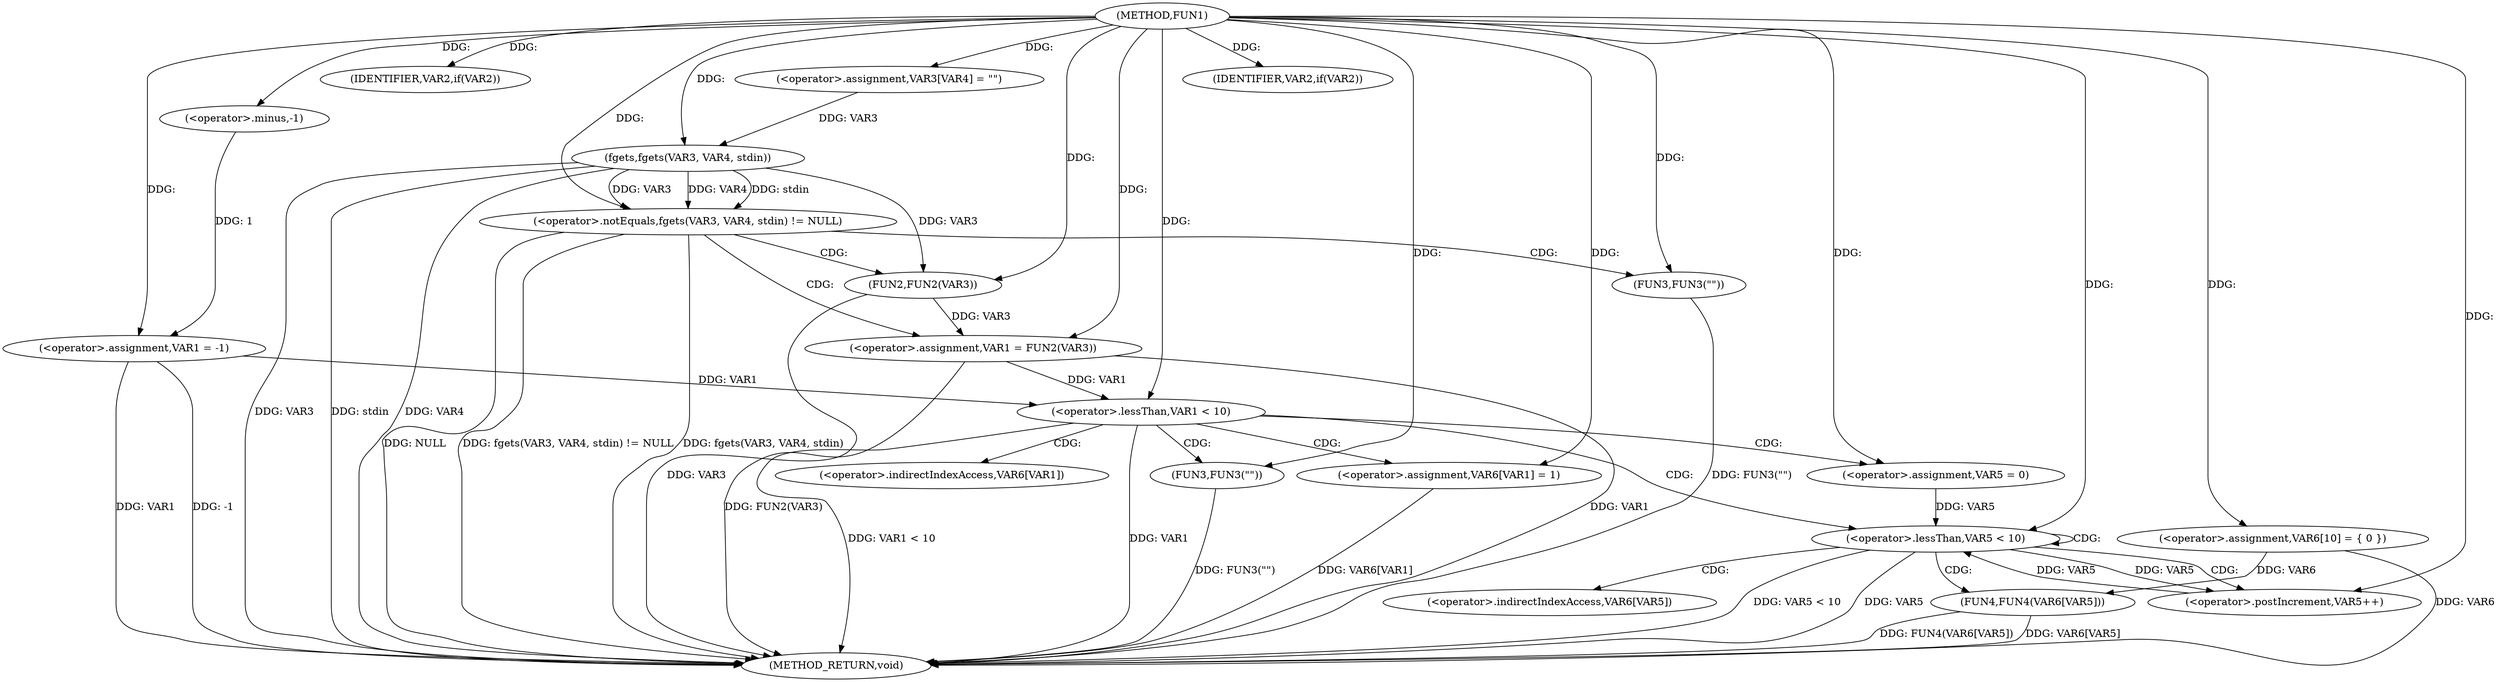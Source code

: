 digraph FUN1 {  
"1000100" [label = "(METHOD,FUN1)" ]
"1000167" [label = "(METHOD_RETURN,void)" ]
"1000103" [label = "(<operator>.assignment,VAR1 = -1)" ]
"1000105" [label = "(<operator>.minus,-1)" ]
"1000108" [label = "(IDENTIFIER,VAR2,if(VAR2))" ]
"1000112" [label = "(<operator>.assignment,VAR3[VAR4] = \"\")" ]
"1000116" [label = "(<operator>.notEquals,fgets(VAR3, VAR4, stdin) != NULL)" ]
"1000117" [label = "(fgets,fgets(VAR3, VAR4, stdin))" ]
"1000123" [label = "(<operator>.assignment,VAR1 = FUN2(VAR3))" ]
"1000125" [label = "(FUN2,FUN2(VAR3))" ]
"1000129" [label = "(FUN3,FUN3(\"\"))" ]
"1000132" [label = "(IDENTIFIER,VAR2,if(VAR2))" ]
"1000137" [label = "(<operator>.assignment,VAR6[10] = { 0 })" ]
"1000140" [label = "(<operator>.lessThan,VAR1 < 10)" ]
"1000144" [label = "(<operator>.assignment,VAR6[VAR1] = 1)" ]
"1000150" [label = "(<operator>.assignment,VAR5 = 0)" ]
"1000153" [label = "(<operator>.lessThan,VAR5 < 10)" ]
"1000156" [label = "(<operator>.postIncrement,VAR5++)" ]
"1000159" [label = "(FUN4,FUN4(VAR6[VAR5]))" ]
"1000165" [label = "(FUN3,FUN3(\"\"))" ]
"1000145" [label = "(<operator>.indirectIndexAccess,VAR6[VAR1])" ]
"1000160" [label = "(<operator>.indirectIndexAccess,VAR6[VAR5])" ]
  "1000125" -> "1000167"  [ label = "DDG: VAR3"] 
  "1000123" -> "1000167"  [ label = "DDG: FUN2(VAR3)"] 
  "1000103" -> "1000167"  [ label = "DDG: VAR1"] 
  "1000103" -> "1000167"  [ label = "DDG: -1"] 
  "1000159" -> "1000167"  [ label = "DDG: VAR6[VAR5]"] 
  "1000140" -> "1000167"  [ label = "DDG: VAR1 < 10"] 
  "1000116" -> "1000167"  [ label = "DDG: NULL"] 
  "1000153" -> "1000167"  [ label = "DDG: VAR5 < 10"] 
  "1000117" -> "1000167"  [ label = "DDG: VAR3"] 
  "1000153" -> "1000167"  [ label = "DDG: VAR5"] 
  "1000117" -> "1000167"  [ label = "DDG: stdin"] 
  "1000144" -> "1000167"  [ label = "DDG: VAR6[VAR1]"] 
  "1000117" -> "1000167"  [ label = "DDG: VAR4"] 
  "1000116" -> "1000167"  [ label = "DDG: fgets(VAR3, VAR4, stdin) != NULL"] 
  "1000159" -> "1000167"  [ label = "DDG: FUN4(VAR6[VAR5])"] 
  "1000116" -> "1000167"  [ label = "DDG: fgets(VAR3, VAR4, stdin)"] 
  "1000140" -> "1000167"  [ label = "DDG: VAR1"] 
  "1000129" -> "1000167"  [ label = "DDG: FUN3(\"\")"] 
  "1000137" -> "1000167"  [ label = "DDG: VAR6"] 
  "1000123" -> "1000167"  [ label = "DDG: VAR1"] 
  "1000165" -> "1000167"  [ label = "DDG: FUN3(\"\")"] 
  "1000105" -> "1000103"  [ label = "DDG: 1"] 
  "1000100" -> "1000103"  [ label = "DDG: "] 
  "1000100" -> "1000105"  [ label = "DDG: "] 
  "1000100" -> "1000108"  [ label = "DDG: "] 
  "1000100" -> "1000112"  [ label = "DDG: "] 
  "1000117" -> "1000116"  [ label = "DDG: VAR3"] 
  "1000117" -> "1000116"  [ label = "DDG: VAR4"] 
  "1000117" -> "1000116"  [ label = "DDG: stdin"] 
  "1000112" -> "1000117"  [ label = "DDG: VAR3"] 
  "1000100" -> "1000117"  [ label = "DDG: "] 
  "1000100" -> "1000116"  [ label = "DDG: "] 
  "1000125" -> "1000123"  [ label = "DDG: VAR3"] 
  "1000100" -> "1000123"  [ label = "DDG: "] 
  "1000117" -> "1000125"  [ label = "DDG: VAR3"] 
  "1000100" -> "1000125"  [ label = "DDG: "] 
  "1000100" -> "1000129"  [ label = "DDG: "] 
  "1000100" -> "1000132"  [ label = "DDG: "] 
  "1000100" -> "1000137"  [ label = "DDG: "] 
  "1000103" -> "1000140"  [ label = "DDG: VAR1"] 
  "1000123" -> "1000140"  [ label = "DDG: VAR1"] 
  "1000100" -> "1000140"  [ label = "DDG: "] 
  "1000100" -> "1000144"  [ label = "DDG: "] 
  "1000100" -> "1000150"  [ label = "DDG: "] 
  "1000150" -> "1000153"  [ label = "DDG: VAR5"] 
  "1000156" -> "1000153"  [ label = "DDG: VAR5"] 
  "1000100" -> "1000153"  [ label = "DDG: "] 
  "1000153" -> "1000156"  [ label = "DDG: VAR5"] 
  "1000100" -> "1000156"  [ label = "DDG: "] 
  "1000137" -> "1000159"  [ label = "DDG: VAR6"] 
  "1000100" -> "1000165"  [ label = "DDG: "] 
  "1000116" -> "1000125"  [ label = "CDG: "] 
  "1000116" -> "1000129"  [ label = "CDG: "] 
  "1000116" -> "1000123"  [ label = "CDG: "] 
  "1000140" -> "1000153"  [ label = "CDG: "] 
  "1000140" -> "1000145"  [ label = "CDG: "] 
  "1000140" -> "1000150"  [ label = "CDG: "] 
  "1000140" -> "1000144"  [ label = "CDG: "] 
  "1000140" -> "1000165"  [ label = "CDG: "] 
  "1000153" -> "1000153"  [ label = "CDG: "] 
  "1000153" -> "1000159"  [ label = "CDG: "] 
  "1000153" -> "1000156"  [ label = "CDG: "] 
  "1000153" -> "1000160"  [ label = "CDG: "] 
}

